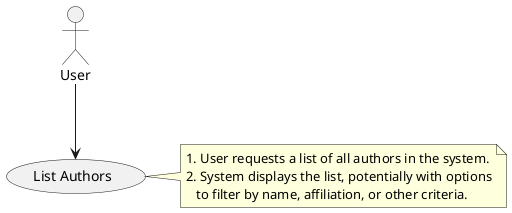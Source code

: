 @startuml ListAuthors
actor User

usecase "List Authors" as UC7

User --> UC7

note right of UC7
  1. User requests a list of all authors in the system.
  2. System displays the list, potentially with options
     to filter by name, affiliation, or other criteria.
end note
@enduml
